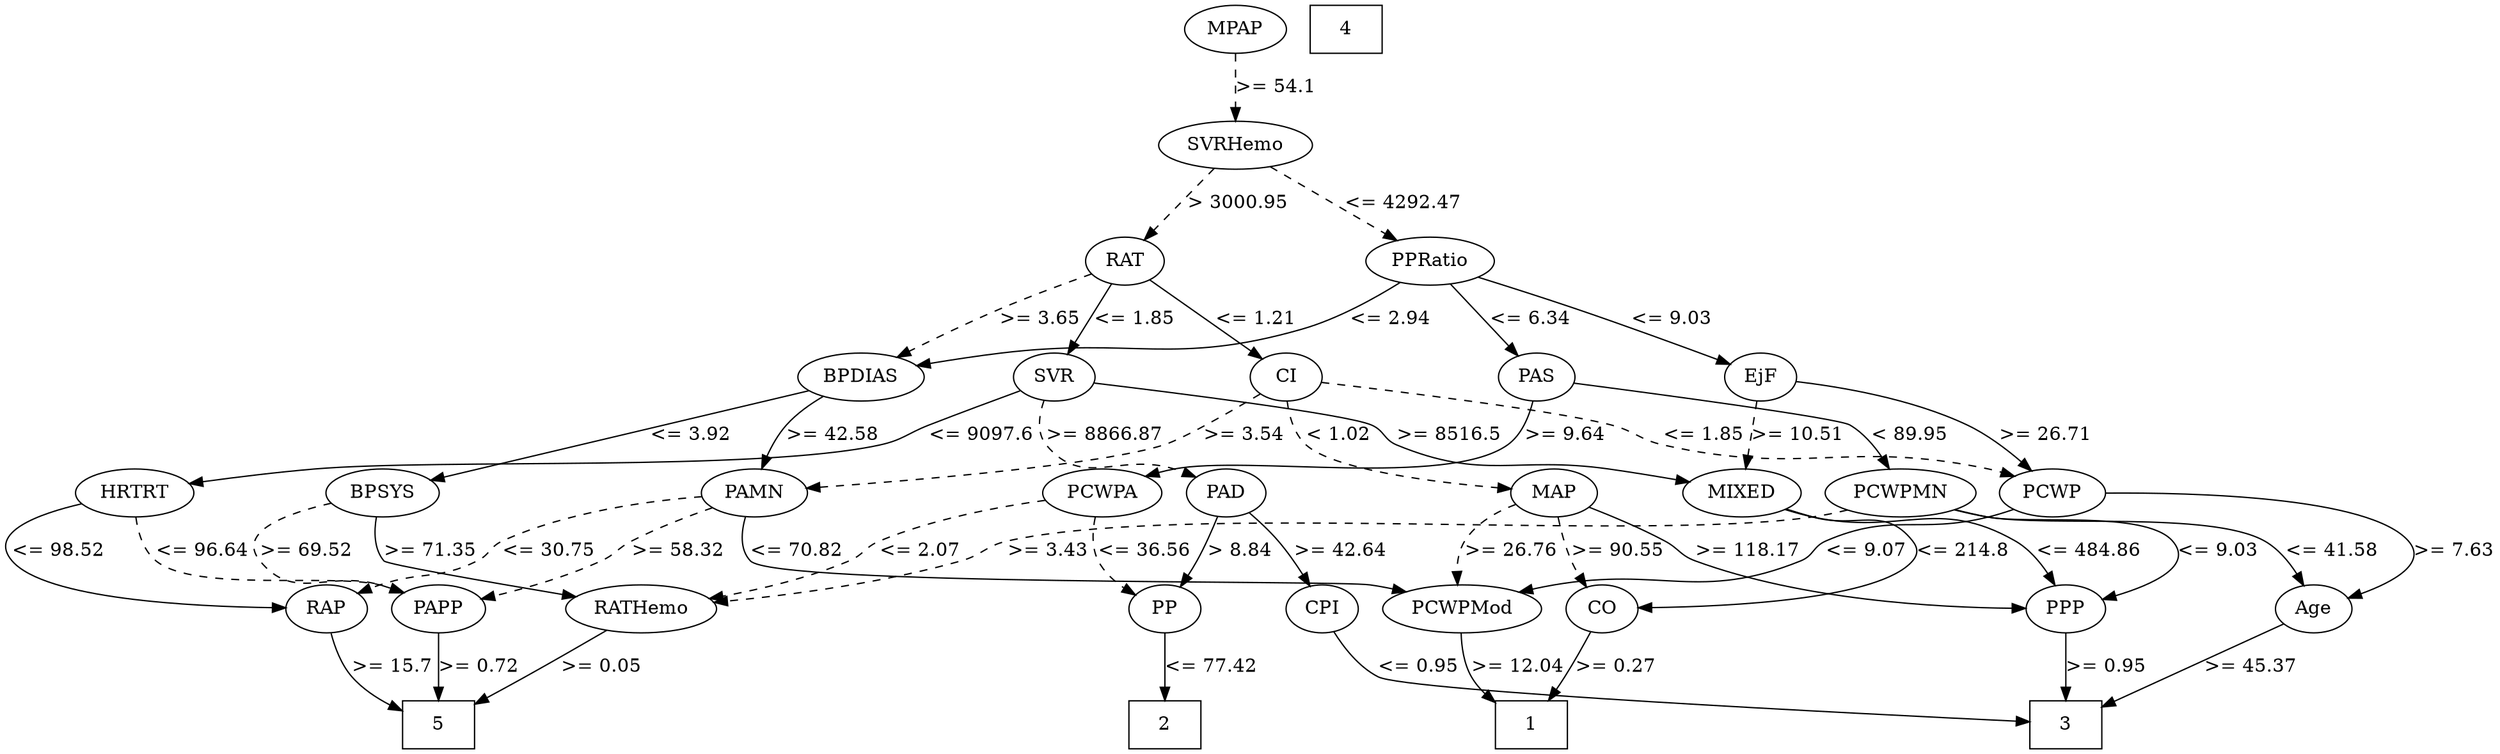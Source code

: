 strict digraph G {
	graph [bb="0,0,1498.3,558"];
	node [label="\N"];
	1	[height=0.5,
		pos="944.28,18",
		shape=box,
		width=0.75];
	2	[height=0.5,
		pos="695.28,18",
		shape=box,
		width=0.75];
	3	[height=0.5,
		pos="1248.3,18",
		shape=box,
		width=0.75];
	4	[height=0.5,
		pos="869.28,540",
		shape=box,
		width=0.75];
	5	[height=0.5,
		pos="266.28,18",
		shape=box,
		width=0.75];
	RAP	[height=0.5,
		pos="188.28,105",
		width=0.77778];
	RAP -> 5	[label=">= 15.7",
		lp="239.78,61.5",
		op=">=",
		param=15.7,
		pos="e,239.17,35.284 195.59,87.534 200.71,77.181 208.23,63.948 217.28,54 221.33,49.541 226.05,45.315 230.92,41.444",
		style=solid];
	PAS	[height=0.5,
		pos="981.28,279",
		width=0.75];
	PCWPA	[height=0.5,
		pos="657.28,192",
		width=1.1555];
	PAS -> PCWPA	[label=">= 9.64",
		lp="993.78,235.5",
		op=">=",
		param=9.64,
		pos="e,687.34,204.61 978.38,260.73 975.53,249.48 969.97,235.54 959.28,228 913.38,195.66 762.3,221.13 707.28,210 703.89,209.32 700.42,\
208.47 696.97,207.51",
		style=solid];
	PCWPMN	[height=0.5,
		pos="1210.3,192",
		width=1.3902];
	PAS -> PCWPMN	[label="< 89.95",
		lp="1204.8,235.5",
		op="<",
		param=89.95,
		pos="e,1199.4,210.03 1007.2,273.52 1056.3,264.97 1158.4,246.87 1165.3,243 1176,236.94 1185.6,227.37 1193.1,218.21",
		style=solid];
	PP	[height=0.5,
		pos="695.28,105",
		width=0.75];
	PCWPA -> PP	[label="<= 36.56",
		lp="691.28,148.5",
		op="<=",
		param=36.56,
		pos="e,680.12,120.04 657.73,173.66 658.55,163.71 660.55,151.21 665.28,141 667.39,136.43 670.28,131.99 673.44,127.9",
		style=dashed];
	RATHemo	[height=0.5,
		pos="391.28,105",
		width=1.375];
	PCWPA -> RATHemo	[label="<= 2.07",
		lp="551.78,148.5",
		op="<=",
		param=2.07,
		pos="e,431.96,115.38 619.81,183.98 593.71,178.32 558.48,169.13 529.28,156 518.14,151 517.33,146.16 506.28,141 485.88,131.48 462.26,123.77 \
441.75,118.03",
		style=dashed];
	Age	[height=0.5,
		pos="1397.3,105",
		width=0.75];
	PCWPMN -> Age	[label="<= 41.58",
		lp="1401.3,148.5",
		op="<=",
		param=41.58,
		pos="e,1388.9,122.51 1247.3,179.83 1254.5,177.78 1262.1,175.74 1269.3,174 1308.9,164.34 1324.7,177.64 1359.3,156 1369.1,149.86 1377.3,\
140.23 1383.5,131.04",
		style=solid];
	PCWPMN -> RATHemo	[label=">= 3.43",
		lp="633.78,148.5",
		op=">=",
		param=3.43,
		pos="e,436.99,112.19 1174.7,179.22 1167.1,177.12 1159,175.22 1151.3,174 1032.7,155.24 728.72,180.94 611.28,156 593.92,152.31 591.29,146.02 \
574.28,141 532.31,128.61 483.59,119.54 446.98,113.74",
		style=dashed];
	PPP	[height=0.5,
		pos="1248.3,105",
		width=0.75];
	PCWPMN -> PPP	[label="<= 9.03",
		lp="1332.8,148.5",
		op="<=",
		param=9.03,
		pos="e,1271.8,114.24 1247.3,179.88 1273.1,171.76 1303.6,161.29 1307.3,156 1318,140.8 1299.9,127.42 1281,118.34",
		style=solid];
	PAD	[height=0.5,
		pos="745.28,192",
		width=0.79437];
	CPI	[height=0.5,
		pos="799.28,105",
		width=0.75];
	PAD -> CPI	[label=">= 42.64",
		lp="801.28,148.5",
		op=">=",
		param=42.64,
		pos="e,789.16,121.92 755.43,175.01 763.35,162.55 774.49,145.01 783.56,130.74",
		style=solid];
	PAD -> PP	[label="> 8.84",
		lp="743.78,148.5",
		op=">",
		param=8.84,
		pos="e,705.52,121.93 736.4,174.67 731,164.84 723.88,152.12 717.28,141 715.23,137.56 713.03,133.95 710.85,130.42",
		style=solid];
	CPI -> 3	[label="<= 0.95",
		lp="874.78,61.5",
		op="<=",
		param=0.95,
		pos="e,1221.1,20.371 810.89,88.431 820.56,76.767 835.43,61.568 852.28,54 884.52,39.515 1118.7,25.8 1211,20.898",
		style=solid];
	PP -> 2	[label="<= 77.42",
		lp="721.28,61.5",
		op="<=",
		param=77.42,
		pos="e,695.28,36.175 695.28,86.799 695.28,75.163 695.28,59.548 695.28,46.237",
		style=solid];
	PAMN	[height=0.5,
		pos="453.28,192",
		width=1.0139];
	PAMN -> RAP	[label="<= 30.75",
		lp="326.28,148.5",
		op="<=",
		param=30.75,
		pos="e,210,116.51 417.79,187.39 385.8,183.11 338.12,174.12 300.28,156 290.57,151.35 290.77,146.06 281.28,141 258.2,128.7 249.64,132.47 \
225.28,123 223.4,122.27 221.48,121.49 219.55,120.68",
		style=dashed];
	PCWPMod	[height=0.5,
		pos="896.28,105",
		width=1.4444];
	PAMN -> PCWPMod	[label="<= 70.82",
		lp="476.28,148.5",
		op="<=",
		param=70.82,
		pos="e,859.15,117.78 446.53,173.98 443.47,163.13 442.11,149.56 450.28,141 465.06,125.51 814.13,126.4 835.28,123 839.79,122.27 844.46,\
121.34 849.09,120.27",
		style=solid];
	PAPP	[height=0.5,
		pos="266.28,105",
		width=0.88889];
	PAMN -> PAPP	[label=">= 58.32",
		lp="405.28,148.5",
		op=">=",
		param=58.32,
		pos="e,293.29,114.86 426.81,179.54 412.5,173.08 394.66,164.6 379.28,156 368.62,150.04 367.13,146.57 356.28,141 339.36,132.31 319.76,124.45 \
303.18,118.39",
		style=dashed];
	PCWPMod -> 1	[label=">= 12.04",
		lp="934.28,61.5",
		op=">=",
		param=12.04,
		pos="e,922.64,36.185 897.96,86.915 899.53,76.822 902.53,64.085 908.28,54 910.36,50.335 912.95,46.806 915.76,43.491",
		style=solid];
	PAPP -> 5	[label=">= 0.72",
		lp="288.78,61.5",
		op=">=",
		param=0.72,
		pos="e,266.28,36.175 266.28,86.799 266.28,75.163 266.28,59.548 266.28,46.237",
		style=solid];
	PCWP	[height=0.5,
		pos="1313.3,192",
		width=0.97491];
	PCWP -> PCWPMod	[label="<= 9.07",
		lp="1199.8,148.5",
		op="<=",
		param=9.07,
		pos="e,933.78,117.58 1287,179.99 1281.2,177.81 1275.1,175.68 1269.3,174 1229.2,162.45 1216.6,169.71 1177.3,156 1163.6,151.23 1162.2,145.09 \
1148.3,141 1066.5,116.97 1041.1,138.51 957.28,123 952.84,122.18 948.26,121.18 943.69,120.09",
		style=solid];
	PCWP -> Age	[label=">= 7.63",
		lp="1475.8,148.5",
		op=">=",
		param=7.63,
		pos="e,1419.7,115.25 1347.2,187.08 1383.6,182.09 1437.7,172.14 1450.3,156 1460.7,142.6 1445.6,129.51 1428.9,120.09",
		style=solid];
	Age -> 3	[label=">= 45.37",
		lp="1357.3,61.5",
		op=">=",
		param=45.37,
		pos="e,1275.5,34.519 1377.5,92.713 1353.7,79.166 1313.5,56.191 1284.2,39.485",
		style=solid];
	RATHemo -> 5	[label=">= 0.05",
		lp="358.78,61.5",
		op=">=",
		param=0.05,
		pos="e,291.44,36.11 368.93,88.804 349.71,75.735 321.71,56.694 299.8,41.799",
		style=solid];
	PPP -> 3	[label=">= 0.95",
		lp="1270.8,61.5",
		op=">=",
		param=0.95,
		pos="e,1248.3,36.175 1248.3,86.799 1248.3,75.163 1248.3,59.548 1248.3,46.237",
		style=solid];
	CO	[height=0.5,
		pos="993.28,105",
		width=0.75];
	CO -> 1	[label=">= 0.27",
		lp="993.78,61.5",
		op=">=",
		param=0.27,
		pos="e,954.12,36.083 984.06,88.012 977.06,75.862 967.28,58.898 959.17,44.83",
		style=solid];
	CI	[height=0.5,
		pos="806.28,279",
		width=0.75];
	CI -> PAMN	[label=">= 3.54",
		lp="794.78,235.5",
		op=">=",
		param=3.54,
		pos="e,488.55,196.88 793.75,262.57 783.4,250.98 767.63,235.81 750.28,228 744.59,225.44 580.31,207.03 498.57,197.98",
		style=dashed];
	CI -> PCWP	[label="<= 1.85",
		lp="1081.8,235.5",
		op="<=",
		param=1.85,
		pos="e,1287.6,204.32 833,275.41 873.88,271.05 954.14,260.92 1020.3,243 1038.2,238.14 1041.2,232.17 1059.3,228 1150.6,206.98 1178,231.09 \
1269.3,210 1272.1,209.34 1275,208.54 1277.9,207.64",
		style=dashed];
	MAP	[height=0.5,
		pos="911.28,192",
		width=0.84854];
	CI -> MAP	[label="< 1.02",
		lp="859.78,235.5",
		op="<",
		param=1.02,
		pos="e,885.82,202.12 814.95,261.55 821.17,250.94 830.37,237.41 841.28,228 851.59,219.11 864.55,211.81 876.51,206.23",
		style=dashed];
	MAP -> PCWPMod	[label=">= 26.76",
		lp="901.28,148.5",
		op=">=",
		param=26.76,
		pos="e,882.26,122.67 892.38,177.8 885.66,171.98 878.87,164.51 875.28,156 871.9,148.02 873.67,139.32 877.31,131.45",
		style=dashed];
	MAP -> PPP	[label=">= 118.17",
		lp="1050.3,148.5",
		op=">=",
		param=118.17,
		pos="e,1221.2,105.79 938.11,183.05 956.76,176.96 981.83,167.64 1002.3,156 1011.6,150.68 1011.4,145.29 1021.3,141 1084,113.68 1164.7,107.26 \
1211,106",
		style=solid];
	MAP -> CO	[label=">= 90.55",
		lp="976.28,148.5",
		op=">=",
		param=90.55,
		pos="e,975.77,118.8 922.37,174.94 929.75,164.74 939.95,151.54 950.28,141 955.65,135.52 961.85,130.05 967.83,125.13",
		style=dashed];
	SVRHemo	[height=0.5,
		pos="789.28,453",
		width=1.3902];
	RAT	[height=0.5,
		pos="747.28,366",
		width=0.76389];
	SVRHemo -> RAT	[label="> 3000.95",
		lp="796.78,409.5",
		op=">",
		param=3000.95,
		pos="e,753.69,383.94 778.52,435.19 775.07,429.51 771.35,423.07 768.28,417 764.45,409.44 760.71,401.02 757.48,393.27",
		style=dashed];
	PPRatio	[height=0.5,
		pos="866.28,366",
		width=1.1013];
	SVRHemo -> PPRatio	[label="<= 4292.47",
		lp="869.78,409.5",
		op="<=",
		param=4292.47,
		pos="e,853.79,383.15 806.52,436 812.59,430.16 819.38,423.42 825.28,417 832.8,408.82 840.63,399.49 847.41,391.12",
		style=dashed];
	RAT -> CI	[label="<= 1.21",
		lp="800.78,322.5",
		op="<=",
		param=1.21,
		pos="e,793.6,295.03 756.58,348.92 762.5,338.96 770.5,326.01 778.28,315 781.1,311 784.23,306.85 787.34,302.87",
		style=solid];
	BPDIAS	[height=0.5,
		pos="490.28,279",
		width=1.1735];
	RAT -> BPDIAS	[label=">= 3.65",
		lp="655.78,322.5",
		op=">=",
		param=3.65,
		pos="e,522.55,290.68 723.1,357 679.34,342.53 586.52,311.83 532.22,293.87",
		style=dashed];
	SVR	[height=0.5,
		pos="689.28,279",
		width=0.77778];
	RAT -> SVR	[label="<= 1.85",
		lp="724.78,322.5",
		op="<=",
		param=1.85,
		pos="e,690.97,297.34 726.82,353.34 718.08,347.4 708.48,339.43 702.28,330 697.82,323.23 694.89,315 692.96,307.2",
		style=solid];
	PPRatio -> PAS	[label="<= 6.34",
		lp="952.78,322.5",
		op="<=",
		param=6.34,
		pos="e,963.65,293.03 886.05,350.39 905.24,336.2 934.47,314.6 955.48,299.07",
		style=solid];
	PPRatio -> BPDIAS	[label="<= 2.94",
		lp="863.78,322.5",
		op="<=",
		param=2.94,
		pos="e,530.78,284.26 856.54,348.09 849,336.7 837.47,322.44 823.28,315 823.28,315 633.98,295.1 540.83,285.31",
		style=solid];
	EjF	[height=0.5,
		pos="1117.3,279",
		width=0.75];
	PPRatio -> EjF	[label="<= 9.03",
		lp="1042.8,322.5",
		op="<=",
		param=9.03,
		pos="e,1094.4,288.65 898.55,355.45 921.23,348.63 952.21,339.09 979.28,330 1015.6,317.79 1056.9,302.65 1084.8,292.25",
		style=solid];
	MIXED	[height=0.5,
		pos="1101.3,192",
		width=1.125];
	MIXED -> PPP	[label="<= 484.86",
		lp="1265.3,148.5",
		op="<=",
		param=484.86,
		pos="e,1244.8,123.21 1131.8,180.12 1138.2,177.98 1144.9,175.83 1151.3,174 1184.2,164.47 1200,177.98 1226.3,156 1233.4,150.06 1238.3,141.36 \
1241.6,132.88",
		style=solid];
	MIXED -> CO	[label="<= 214.8",
		lp="1118.3,148.5",
		op="<=",
		param=214.8,
		pos="e,1019.4,110.13 1098.8,173.79 1096.4,163.14 1091.9,149.85 1083.3,141 1068.9,126.21 1047.5,117.55 1029.2,112.55",
		style=solid];
	BPSYS	[height=0.5,
		pos="228.28,192",
		width=1.0471];
	BPSYS -> PAPP	[label=">= 69.52",
		lp="180.28,148.5",
		op=">=",
		param=69.52,
		pos="e,241.78,116.83 195.92,182.65 169.76,174.3 139.52,159.97 154.28,141 174.27,115.31 194.38,133.26 225.28,123 227.56,122.24 229.89,\
121.42 232.24,120.55",
		style=dashed];
	BPSYS -> RATHemo	[label=">= 71.35",
		lp="255.28,148.5",
		op=">=",
		param=71.35,
		pos="e,348.95,114.48 223.7,173.88 221.95,163.26 221.88,149.98 229.28,141 231.08,138.81 292.3,126 338.95,116.51",
		style=solid];
	BPDIAS -> PAMN	[label=">= 42.58",
		lp="499.28,235.5",
		op=">=",
		param=42.58,
		pos="e,460.57,209.76 482.97,261.21 477.75,249.22 470.62,232.85 464.66,219.16",
		style=solid];
	BPDIAS -> BPSYS	[label="<= 3.92",
		lp="397.78,235.5",
		op="<=",
		param=3.92,
		pos="e,258.5,202.8 457.62,267.41 409.55,251.81 319.85,222.71 268.02,205.9",
		style=solid];
	HRTRT	[height=0.5,
		pos="78.276,192",
		width=1.1013];
	HRTRT -> RAP	[label="<= 98.52",
		lp="30.276,148.5",
		op="<=",
		param=98.52,
		pos="e,160.35,107.11 44.888,182.19 18.729,173.66 -10.9,159.33 4.276,141 22.434,119.06 101.87,110.76 150.24,107.7",
		style=solid];
	HRTRT -> PAPP	[label="<= 96.64",
		lp="121.28,148.5",
		op="<=",
		param=96.64,
		pos="e,242.35,117.12 79.643,173.57 81.465,162.56 85.662,148.94 95.276,141 140.25,103.86 168.99,138.3 225.28,123 227.75,122.33 230.27,\
121.54 232.79,120.69",
		style=dashed];
	MPAP	[height=0.5,
		pos="789.28,540",
		width=0.97491];
	MPAP -> SVRHemo	[label=">= 54.1",
		lp="811.78,496.5",
		op=">=",
		param=54.1,
		pos="e,789.28,471.18 789.28,521.8 789.28,510.16 789.28,494.55 789.28,481.24",
		style=dashed];
	SVR -> PAD	[label=">= 8866.87",
		lp="717.78,235.5",
		op=">=",
		param=8866.87,
		pos="e,722.72,203.22 683.34,261.19 680.79,250.95 679.55,237.97 685.28,228 688.71,222.03 701.03,214.41 713.62,207.81",
		style=dashed];
	SVR -> MIXED	[label=">= 8516.5",
		lp="926.28,235.5",
		op=">=",
		param=8516.5,
		pos="e,1062.4,197.35 715.49,272.21 731.32,268.78 751.92,264.45 770.28,261 818.1,252 833.78,262.7 878.28,243 888.11,238.65 887.45,232.38 \
897.28,228 924.3,215.96 1001,204.93 1052.2,198.59",
		style=solid];
	SVR -> HRTRT	[label="<= 9097.6",
		lp="616.28,235.5",
		op="<=",
		param=9097.6,
		pos="e,114.37,199.97 666.15,268.75 635.45,256.93 579.26,236.96 529.28,228 376.83,200.69 335.25,226.64 181.28,210 162.6,207.98 142.16,\
204.81 124.45,201.75",
		style=solid];
	EjF -> PCWP	[label=">= 26.71",
		lp="1299.3,235.5",
		op=">=",
		param=26.71,
		pos="e,1298,208.42 1143.6,274.49 1171.5,270.01 1216.3,260.65 1251.3,243 1265.5,235.84 1279.4,225.01 1290.5,215.26",
		style=solid];
	EjF -> MIXED	[label=">= 10.51",
		lp="1135.3,235.5",
		op=">=",
		param=10.51,
		pos="e,1104.5,210.18 1114,260.8 1111.8,249.16 1108.9,233.55 1106.4,220.24",
		style=dashed];
}
